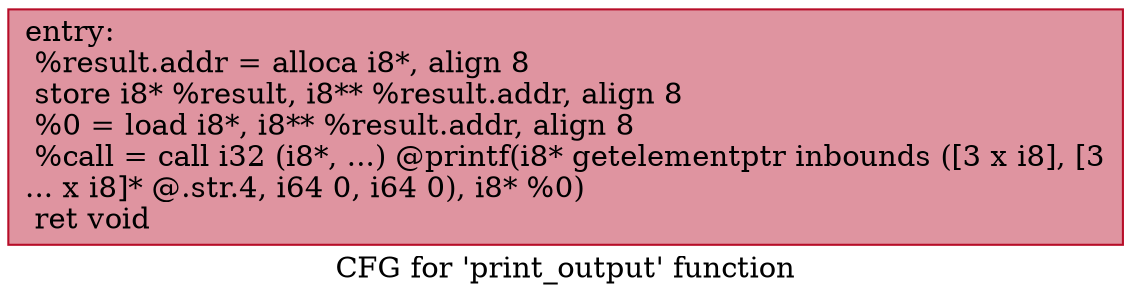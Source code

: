 digraph "CFG for 'print_output' function" {
	label="CFG for 'print_output' function";

	Node0x55c330130020 [shape=record,color="#b70d28ff", style=filled, fillcolor="#b70d2870",label="{entry:\l  %result.addr = alloca i8*, align 8\l  store i8* %result, i8** %result.addr, align 8\l  %0 = load i8*, i8** %result.addr, align 8\l  %call = call i32 (i8*, ...) @printf(i8* getelementptr inbounds ([3 x i8], [3\l... x i8]* @.str.4, i64 0, i64 0), i8* %0)\l  ret void\l}"];
}
